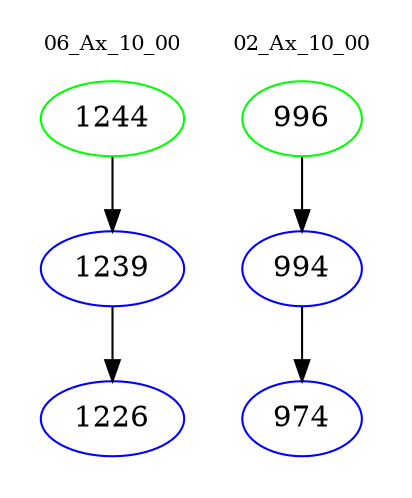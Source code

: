 digraph{
subgraph cluster_0 {
color = white
label = "06_Ax_10_00";
fontsize=10;
T0_1244 [label="1244", color="green"]
T0_1244 -> T0_1239 [color="black"]
T0_1239 [label="1239", color="blue"]
T0_1239 -> T0_1226 [color="black"]
T0_1226 [label="1226", color="blue"]
}
subgraph cluster_1 {
color = white
label = "02_Ax_10_00";
fontsize=10;
T1_996 [label="996", color="green"]
T1_996 -> T1_994 [color="black"]
T1_994 [label="994", color="blue"]
T1_994 -> T1_974 [color="black"]
T1_974 [label="974", color="blue"]
}
}
